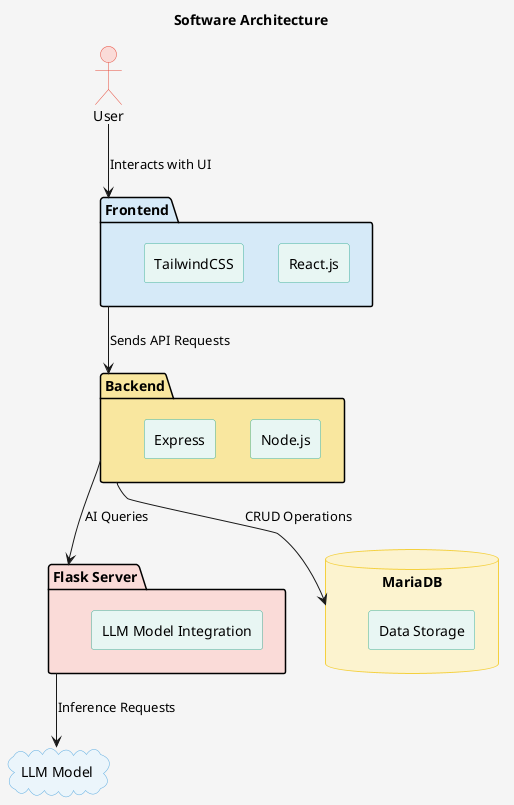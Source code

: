 @startuml
title Software Architecture

skinparam componentStyle rectangle
skinparam shadowing false
skinparam backgroundColor #F5F5F5
skinparam component {
    BackgroundColor #E8F6F3
    FontColor black
    BorderColor #45B39D
}
skinparam database {
    BackgroundColor #FCF3CF
    FontColor black
    BorderColor #F4D03F
}
skinparam cloud {
    BackgroundColor #EBF5FB
    FontColor black
    BorderColor #5DADE2
}
skinparam actor {
    BackgroundColor #FADBD8
    FontColor black
    BorderColor #E74C3C
}

actor "User" as U

package "Frontend" as FE #D6EAF8 {
    [React.js] 
    [TailwindCSS]
}

package "Backend" as BE #F9E79F {
    [Node.js]
    [Express]
}

package "Flask Server" as Flask #FADBD8 {
    [LLM Model Integration]
}

database "MariaDB" #FCF3CF {
    [Data Storage]
}

cloud "LLM Model" as AI #EBF5FB

U --> FE : "Interacts with UI"
FE --> BE : "Sends API Requests"
BE --> MariaDB : "CRUD Operations"
BE --> Flask : "AI Queries"
Flask --> AI : "Inference Requests"

@enduml
